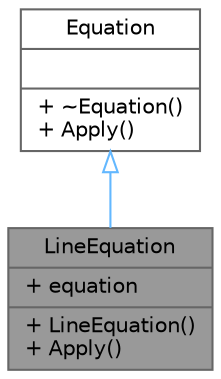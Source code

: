 digraph "LineEquation"
{
 // LATEX_PDF_SIZE
  bgcolor="transparent";
  edge [fontname=Helvetica,fontsize=10,labelfontname=Helvetica,labelfontsize=10];
  node [fontname=Helvetica,fontsize=10,shape=box,height=0.2,width=0.9];
  Node1 [shape=record,label="{LineEquation\n|+ equation\l|+ LineEquation()\l+ Apply()\l}",height=0.2,width=0.4,color="gray40", fillcolor="grey60", style="filled", fontcolor="black",tooltip="Struct that defines position of the line."];
  Node2 -> Node1 [dir="back",color="steelblue1",style="solid",arrowtail="onormal"];
  Node2 [shape=record,label="{Equation\n||+ ~Equation()\l+ Apply()\l}",height=0.2,width=0.4,color="gray40", fillcolor="white", style="filled",URL="$struct_equation.html",tooltip="Struct that defines position of the objects."];
}
